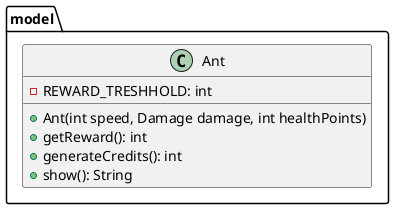 @startuml
'https://plantuml.com/class-diagram

package model {
    class Ant {
        - REWARD_TRESHHOLD: int

        + Ant(int speed, Damage damage, int healthPoints)
        + getReward(): int
        + generateCredits(): int
        + show(): String
    }
}

@enduml